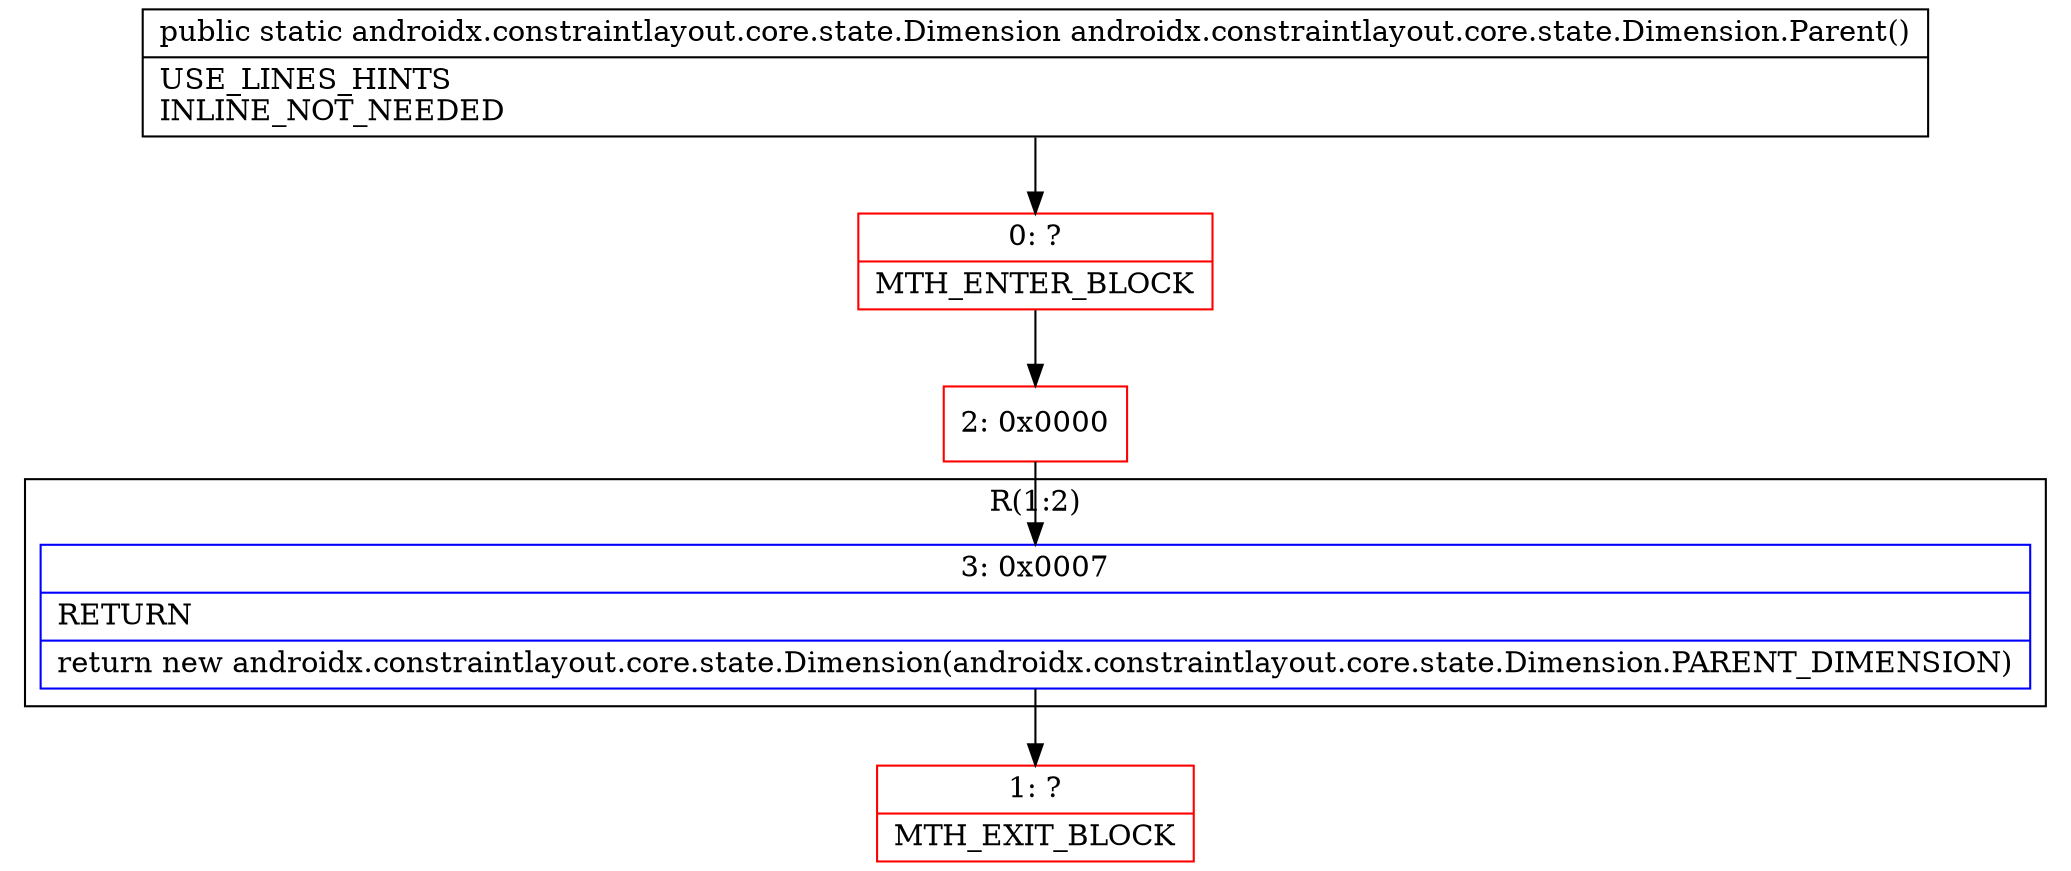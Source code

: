 digraph "CFG forandroidx.constraintlayout.core.state.Dimension.Parent()Landroidx\/constraintlayout\/core\/state\/Dimension;" {
subgraph cluster_Region_1665863278 {
label = "R(1:2)";
node [shape=record,color=blue];
Node_3 [shape=record,label="{3\:\ 0x0007|RETURN\l|return new androidx.constraintlayout.core.state.Dimension(androidx.constraintlayout.core.state.Dimension.PARENT_DIMENSION)\l}"];
}
Node_0 [shape=record,color=red,label="{0\:\ ?|MTH_ENTER_BLOCK\l}"];
Node_2 [shape=record,color=red,label="{2\:\ 0x0000}"];
Node_1 [shape=record,color=red,label="{1\:\ ?|MTH_EXIT_BLOCK\l}"];
MethodNode[shape=record,label="{public static androidx.constraintlayout.core.state.Dimension androidx.constraintlayout.core.state.Dimension.Parent()  | USE_LINES_HINTS\lINLINE_NOT_NEEDED\l}"];
MethodNode -> Node_0;Node_3 -> Node_1;
Node_0 -> Node_2;
Node_2 -> Node_3;
}

